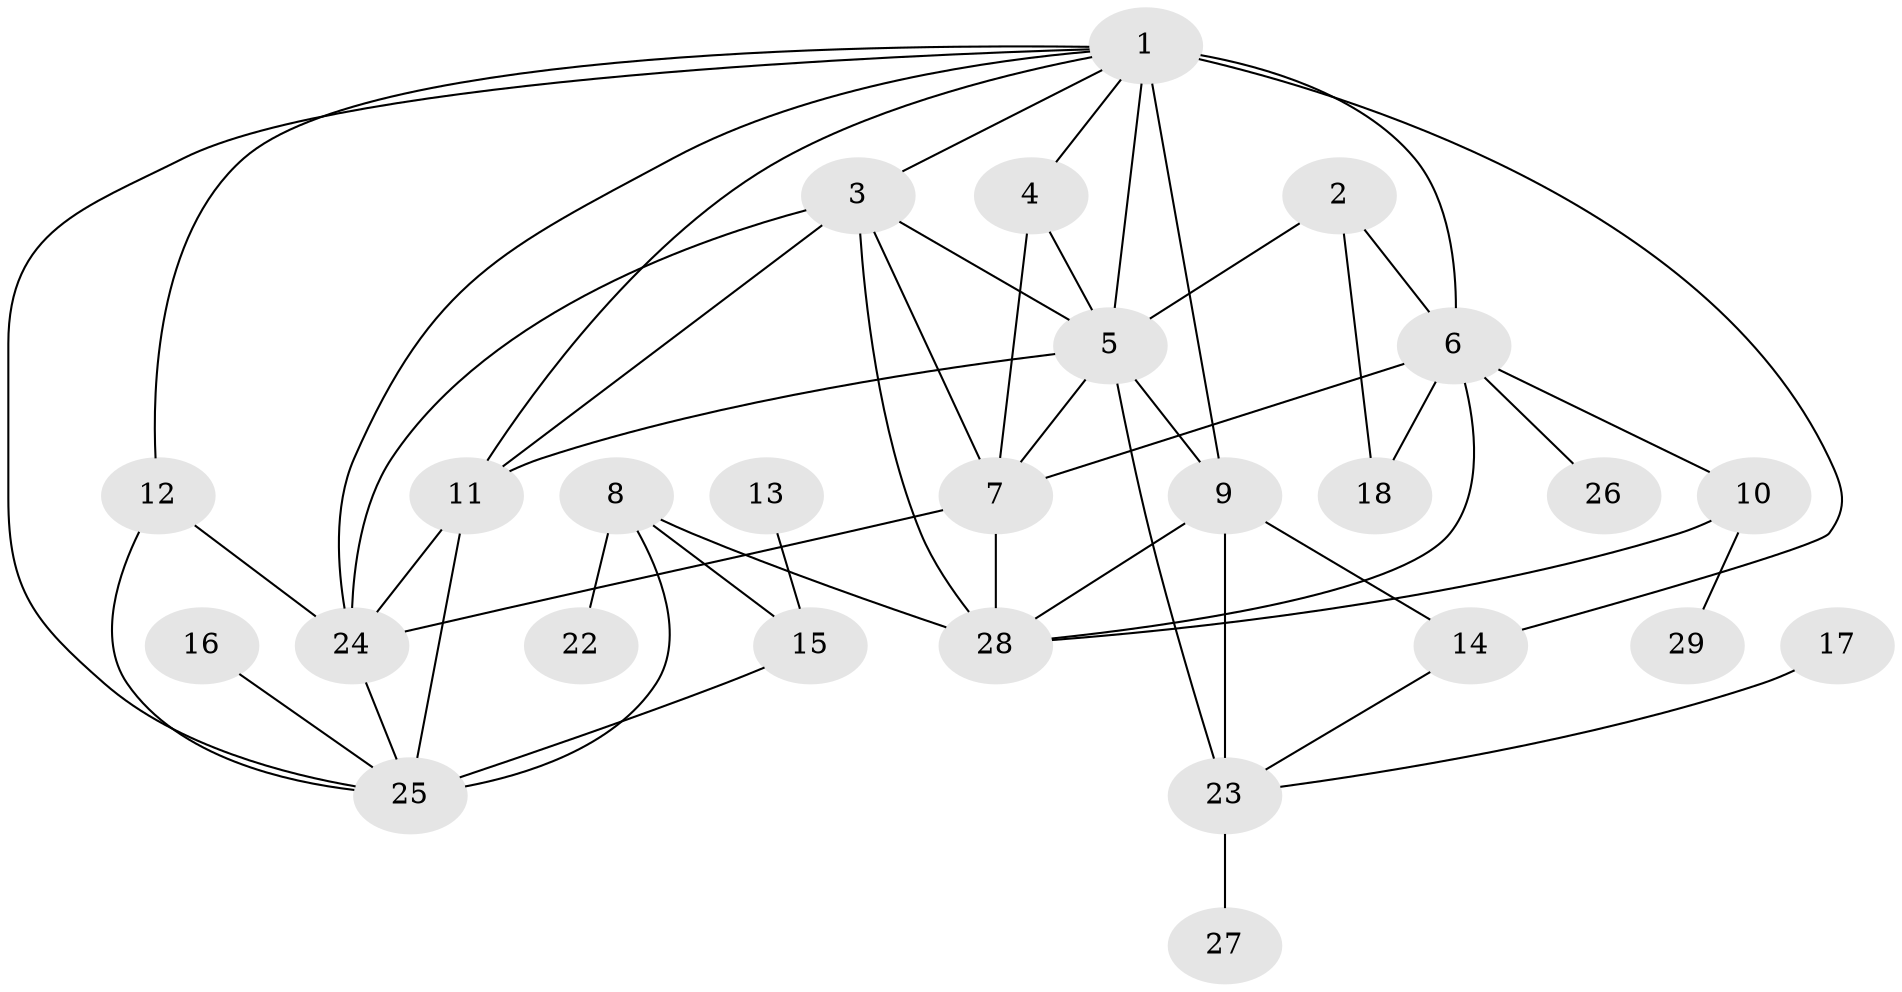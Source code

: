 // original degree distribution, {6: 0.027777777777777776, 1: 0.16666666666666666, 3: 0.20833333333333334, 2: 0.2638888888888889, 7: 0.027777777777777776, 4: 0.18055555555555555, 5: 0.09722222222222222, 0: 0.027777777777777776}
// Generated by graph-tools (version 1.1) at 2025/48/03/04/25 22:48:06]
// undirected, 26 vertices, 51 edges
graph export_dot {
  node [color=gray90,style=filled];
  1;
  2;
  3;
  4;
  5;
  6;
  7;
  8;
  9;
  10;
  11;
  12;
  13;
  14;
  15;
  16;
  17;
  18;
  22;
  23;
  24;
  25;
  26;
  27;
  28;
  29;
  1 -- 3 [weight=1.0];
  1 -- 4 [weight=2.0];
  1 -- 5 [weight=2.0];
  1 -- 6 [weight=3.0];
  1 -- 9 [weight=2.0];
  1 -- 11 [weight=1.0];
  1 -- 12 [weight=1.0];
  1 -- 14 [weight=3.0];
  1 -- 24 [weight=1.0];
  1 -- 25 [weight=1.0];
  2 -- 5 [weight=1.0];
  2 -- 6 [weight=1.0];
  2 -- 18 [weight=1.0];
  3 -- 5 [weight=1.0];
  3 -- 7 [weight=1.0];
  3 -- 11 [weight=1.0];
  3 -- 24 [weight=1.0];
  3 -- 28 [weight=1.0];
  4 -- 5 [weight=1.0];
  4 -- 7 [weight=1.0];
  5 -- 7 [weight=2.0];
  5 -- 9 [weight=1.0];
  5 -- 11 [weight=1.0];
  5 -- 23 [weight=2.0];
  6 -- 7 [weight=1.0];
  6 -- 10 [weight=1.0];
  6 -- 18 [weight=1.0];
  6 -- 26 [weight=1.0];
  6 -- 28 [weight=1.0];
  7 -- 24 [weight=1.0];
  7 -- 28 [weight=1.0];
  8 -- 15 [weight=2.0];
  8 -- 22 [weight=1.0];
  8 -- 25 [weight=1.0];
  8 -- 28 [weight=1.0];
  9 -- 14 [weight=2.0];
  9 -- 23 [weight=1.0];
  9 -- 28 [weight=1.0];
  10 -- 28 [weight=1.0];
  10 -- 29 [weight=1.0];
  11 -- 24 [weight=1.0];
  11 -- 25 [weight=2.0];
  12 -- 24 [weight=1.0];
  12 -- 25 [weight=1.0];
  13 -- 15 [weight=1.0];
  14 -- 23 [weight=1.0];
  15 -- 25 [weight=1.0];
  16 -- 25 [weight=1.0];
  17 -- 23 [weight=1.0];
  23 -- 27 [weight=1.0];
  24 -- 25 [weight=1.0];
}
